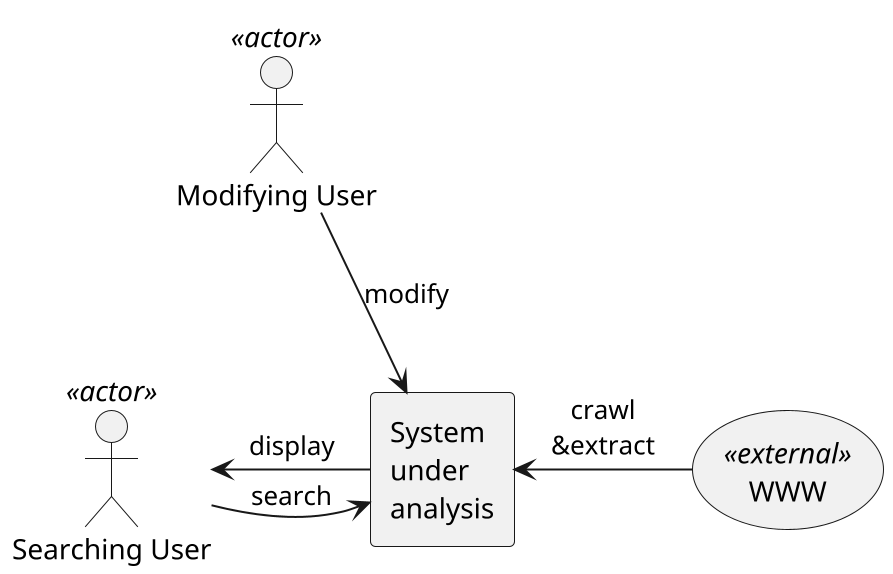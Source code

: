 @startuml

scale 2

' left to right direction

' top to bottom direction

' rectangle Users #line.dotted {
    actor "Searching User" as Us <<actor>>
    actor "Modifying User" as Um <<actor>>
    ' actor "User 3" as Um
' }

rectangle "System \nunder \nanalysis" as System {
    ' rectangle "UI/Client" as UI1
    ' rectangle "UI/Client 2" as UI2
    ' rectangle "UI/Client 3" as UI3
    ' rectangle Extractor
    ' cloud "Server" {
    '     rectangle Service
    '     database Storage
    ' }
}

(WWW) <<external>>

' Users -[hidden]right- System

' Us -down-> UI1
' Ub -down-> UI2: browse
' Um -down-> UI3: modify

' Us -[hidden]right- Ub
' Ub -[hidden]right- Um

' Internet <-- Extractor: craw & extract
' Extractor --> Service

' UI1 -[hidden]right- UI2
' UI2 -[hidden]right- UI3

' UI1 -down-> Service
' UI2 -down-> Service
' UI3 -down-> Service
' Service -> Storage

Us -> System: search
Um -> System: modify

Us <- System: display

Us -[hidden]up- Um

System <- WWW: crawl\n&extract

@enduml